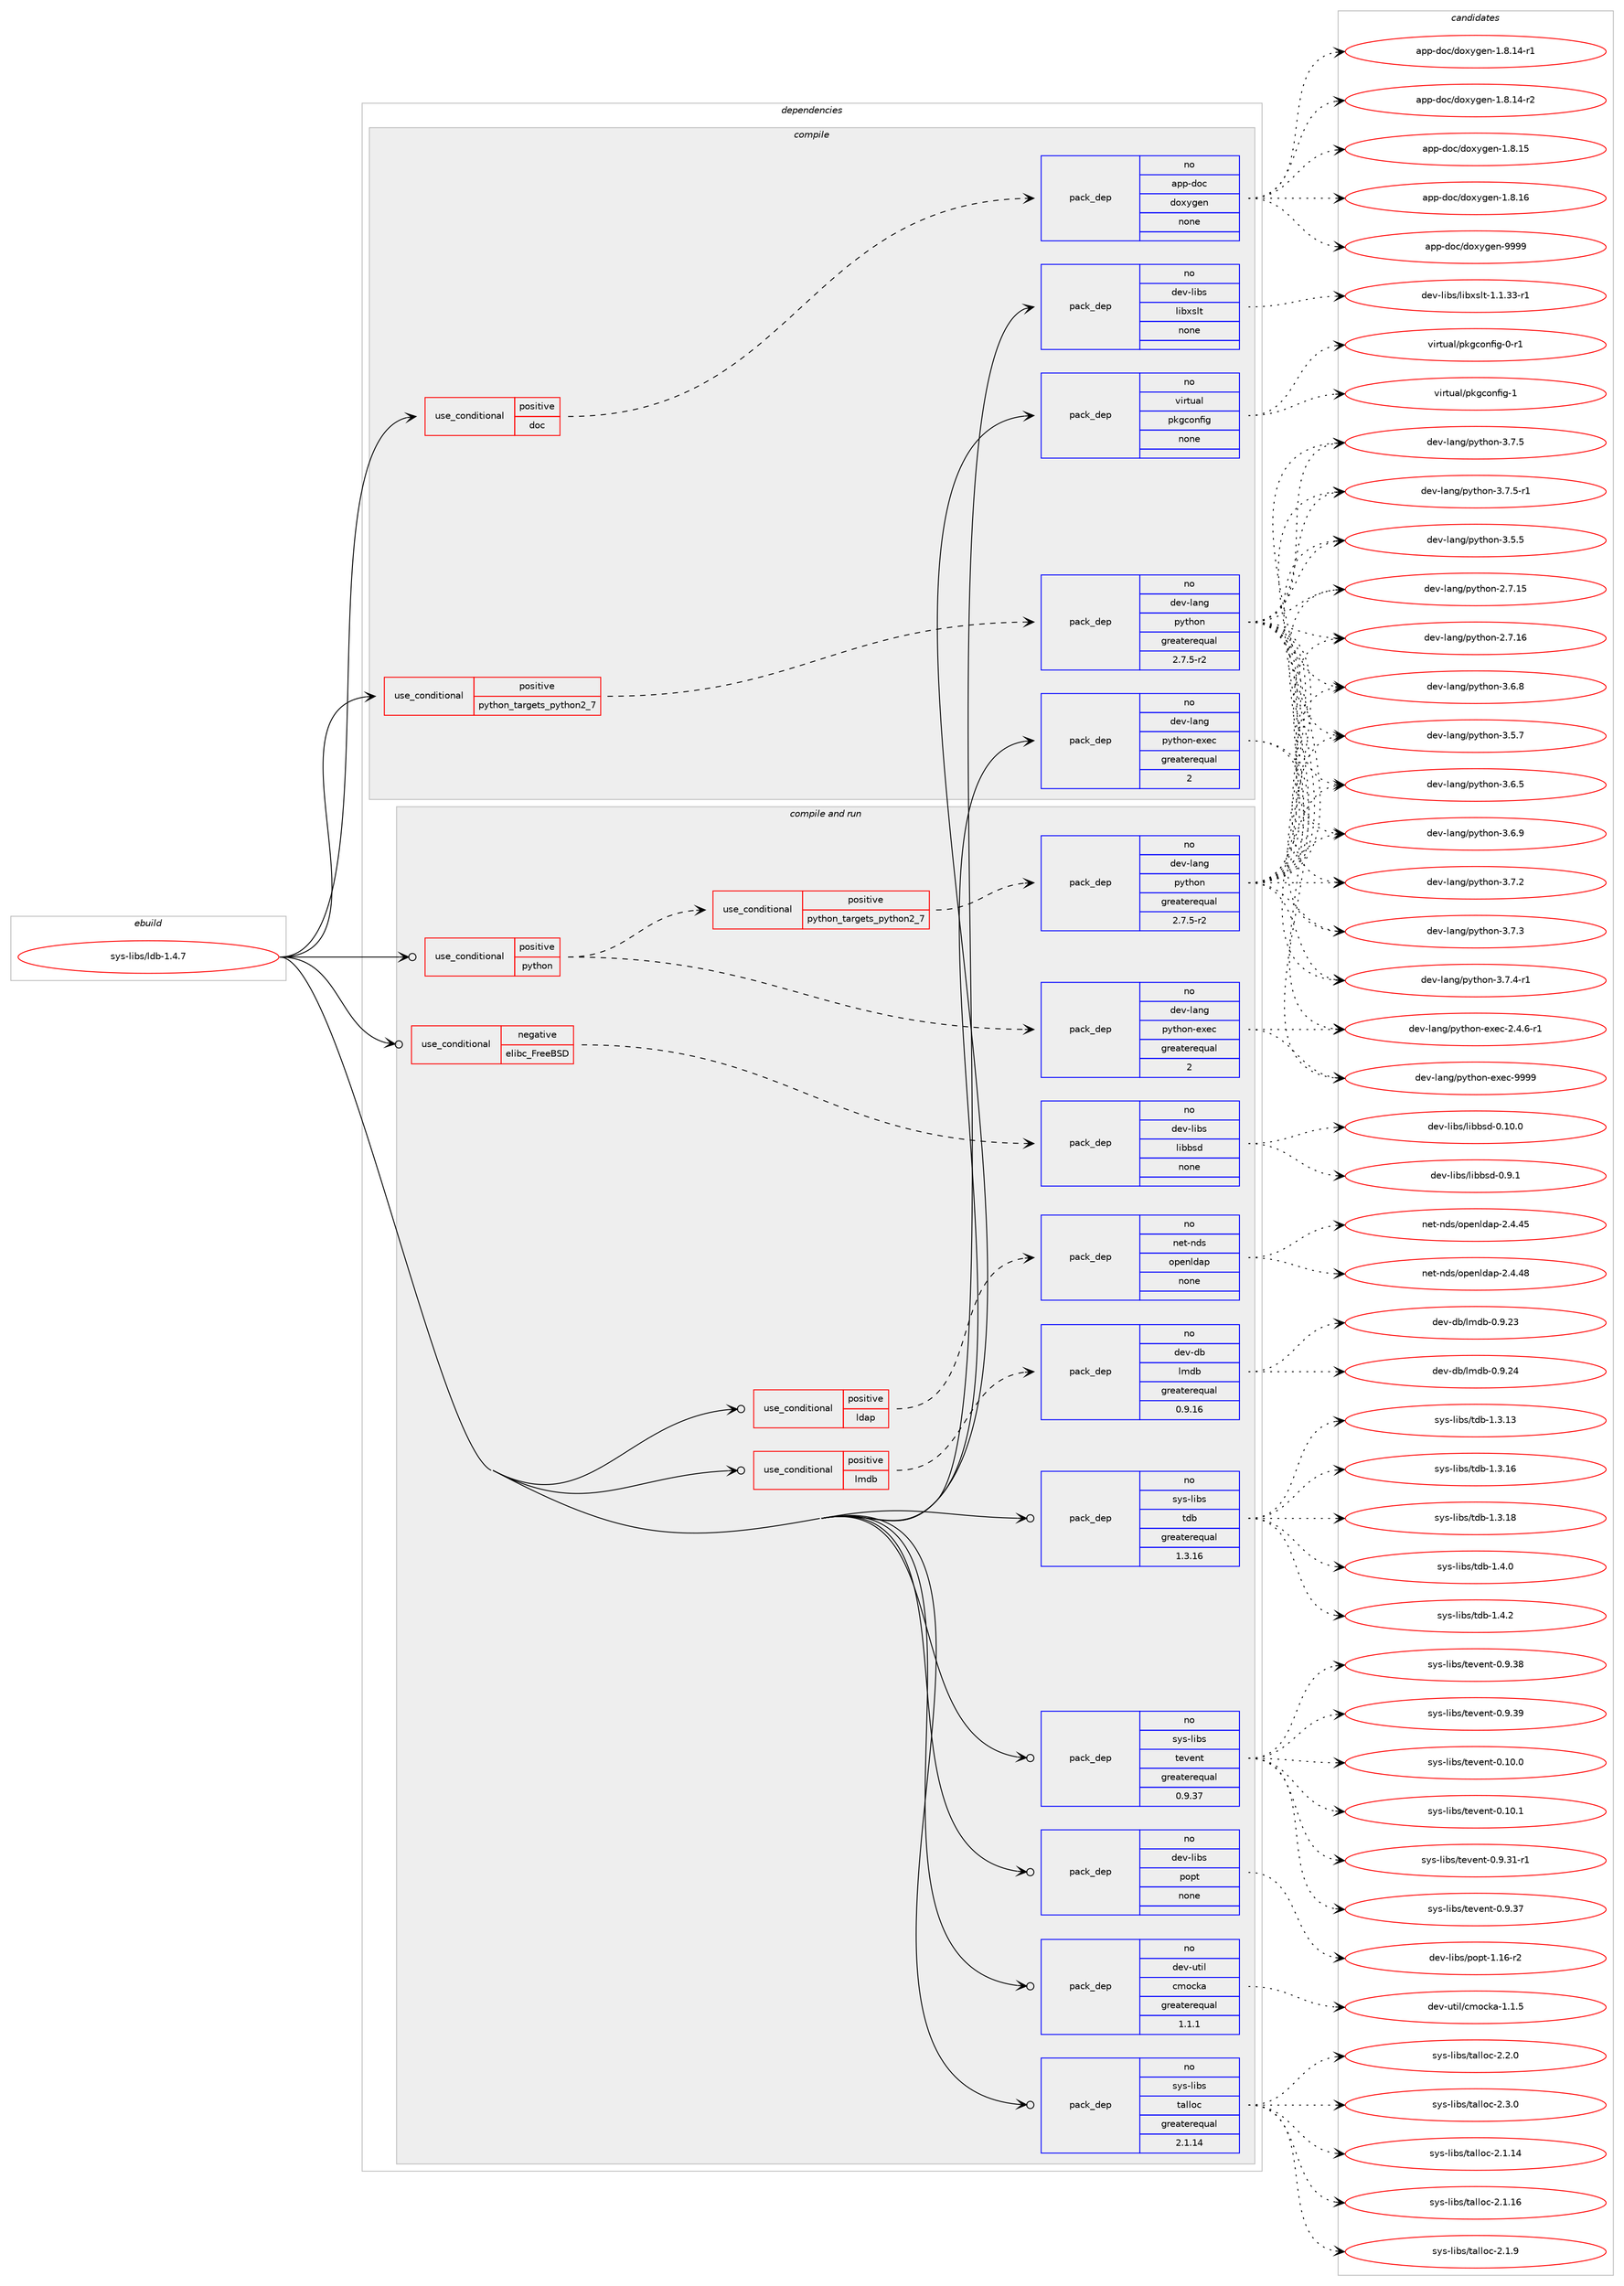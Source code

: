 digraph prolog {

# *************
# Graph options
# *************

newrank=true;
concentrate=true;
compound=true;
graph [rankdir=LR,fontname=Helvetica,fontsize=10,ranksep=1.5];#, ranksep=2.5, nodesep=0.2];
edge  [arrowhead=vee];
node  [fontname=Helvetica,fontsize=10];

# **********
# The ebuild
# **********

subgraph cluster_leftcol {
color=gray;
rank=same;
label=<<i>ebuild</i>>;
id [label="sys-libs/ldb-1.4.7", color=red, width=4, href="../sys-libs/ldb-1.4.7.svg"];
}

# ****************
# The dependencies
# ****************

subgraph cluster_midcol {
color=gray;
label=<<i>dependencies</i>>;
subgraph cluster_compile {
fillcolor="#eeeeee";
style=filled;
label=<<i>compile</i>>;
subgraph cond215534 {
dependency897226 [label=<<TABLE BORDER="0" CELLBORDER="1" CELLSPACING="0" CELLPADDING="4"><TR><TD ROWSPAN="3" CELLPADDING="10">use_conditional</TD></TR><TR><TD>positive</TD></TR><TR><TD>doc</TD></TR></TABLE>>, shape=none, color=red];
subgraph pack665940 {
dependency897227 [label=<<TABLE BORDER="0" CELLBORDER="1" CELLSPACING="0" CELLPADDING="4" WIDTH="220"><TR><TD ROWSPAN="6" CELLPADDING="30">pack_dep</TD></TR><TR><TD WIDTH="110">no</TD></TR><TR><TD>app-doc</TD></TR><TR><TD>doxygen</TD></TR><TR><TD>none</TD></TR><TR><TD></TD></TR></TABLE>>, shape=none, color=blue];
}
dependency897226:e -> dependency897227:w [weight=20,style="dashed",arrowhead="vee"];
}
id:e -> dependency897226:w [weight=20,style="solid",arrowhead="vee"];
subgraph cond215535 {
dependency897228 [label=<<TABLE BORDER="0" CELLBORDER="1" CELLSPACING="0" CELLPADDING="4"><TR><TD ROWSPAN="3" CELLPADDING="10">use_conditional</TD></TR><TR><TD>positive</TD></TR><TR><TD>python_targets_python2_7</TD></TR></TABLE>>, shape=none, color=red];
subgraph pack665941 {
dependency897229 [label=<<TABLE BORDER="0" CELLBORDER="1" CELLSPACING="0" CELLPADDING="4" WIDTH="220"><TR><TD ROWSPAN="6" CELLPADDING="30">pack_dep</TD></TR><TR><TD WIDTH="110">no</TD></TR><TR><TD>dev-lang</TD></TR><TR><TD>python</TD></TR><TR><TD>greaterequal</TD></TR><TR><TD>2.7.5-r2</TD></TR></TABLE>>, shape=none, color=blue];
}
dependency897228:e -> dependency897229:w [weight=20,style="dashed",arrowhead="vee"];
}
id:e -> dependency897228:w [weight=20,style="solid",arrowhead="vee"];
subgraph pack665942 {
dependency897230 [label=<<TABLE BORDER="0" CELLBORDER="1" CELLSPACING="0" CELLPADDING="4" WIDTH="220"><TR><TD ROWSPAN="6" CELLPADDING="30">pack_dep</TD></TR><TR><TD WIDTH="110">no</TD></TR><TR><TD>dev-lang</TD></TR><TR><TD>python-exec</TD></TR><TR><TD>greaterequal</TD></TR><TR><TD>2</TD></TR></TABLE>>, shape=none, color=blue];
}
id:e -> dependency897230:w [weight=20,style="solid",arrowhead="vee"];
subgraph pack665943 {
dependency897231 [label=<<TABLE BORDER="0" CELLBORDER="1" CELLSPACING="0" CELLPADDING="4" WIDTH="220"><TR><TD ROWSPAN="6" CELLPADDING="30">pack_dep</TD></TR><TR><TD WIDTH="110">no</TD></TR><TR><TD>dev-libs</TD></TR><TR><TD>libxslt</TD></TR><TR><TD>none</TD></TR><TR><TD></TD></TR></TABLE>>, shape=none, color=blue];
}
id:e -> dependency897231:w [weight=20,style="solid",arrowhead="vee"];
subgraph pack665944 {
dependency897232 [label=<<TABLE BORDER="0" CELLBORDER="1" CELLSPACING="0" CELLPADDING="4" WIDTH="220"><TR><TD ROWSPAN="6" CELLPADDING="30">pack_dep</TD></TR><TR><TD WIDTH="110">no</TD></TR><TR><TD>virtual</TD></TR><TR><TD>pkgconfig</TD></TR><TR><TD>none</TD></TR><TR><TD></TD></TR></TABLE>>, shape=none, color=blue];
}
id:e -> dependency897232:w [weight=20,style="solid",arrowhead="vee"];
}
subgraph cluster_compileandrun {
fillcolor="#eeeeee";
style=filled;
label=<<i>compile and run</i>>;
subgraph cond215536 {
dependency897233 [label=<<TABLE BORDER="0" CELLBORDER="1" CELLSPACING="0" CELLPADDING="4"><TR><TD ROWSPAN="3" CELLPADDING="10">use_conditional</TD></TR><TR><TD>negative</TD></TR><TR><TD>elibc_FreeBSD</TD></TR></TABLE>>, shape=none, color=red];
subgraph pack665945 {
dependency897234 [label=<<TABLE BORDER="0" CELLBORDER="1" CELLSPACING="0" CELLPADDING="4" WIDTH="220"><TR><TD ROWSPAN="6" CELLPADDING="30">pack_dep</TD></TR><TR><TD WIDTH="110">no</TD></TR><TR><TD>dev-libs</TD></TR><TR><TD>libbsd</TD></TR><TR><TD>none</TD></TR><TR><TD></TD></TR></TABLE>>, shape=none, color=blue];
}
dependency897233:e -> dependency897234:w [weight=20,style="dashed",arrowhead="vee"];
}
id:e -> dependency897233:w [weight=20,style="solid",arrowhead="odotvee"];
subgraph cond215537 {
dependency897235 [label=<<TABLE BORDER="0" CELLBORDER="1" CELLSPACING="0" CELLPADDING="4"><TR><TD ROWSPAN="3" CELLPADDING="10">use_conditional</TD></TR><TR><TD>positive</TD></TR><TR><TD>ldap</TD></TR></TABLE>>, shape=none, color=red];
subgraph pack665946 {
dependency897236 [label=<<TABLE BORDER="0" CELLBORDER="1" CELLSPACING="0" CELLPADDING="4" WIDTH="220"><TR><TD ROWSPAN="6" CELLPADDING="30">pack_dep</TD></TR><TR><TD WIDTH="110">no</TD></TR><TR><TD>net-nds</TD></TR><TR><TD>openldap</TD></TR><TR><TD>none</TD></TR><TR><TD></TD></TR></TABLE>>, shape=none, color=blue];
}
dependency897235:e -> dependency897236:w [weight=20,style="dashed",arrowhead="vee"];
}
id:e -> dependency897235:w [weight=20,style="solid",arrowhead="odotvee"];
subgraph cond215538 {
dependency897237 [label=<<TABLE BORDER="0" CELLBORDER="1" CELLSPACING="0" CELLPADDING="4"><TR><TD ROWSPAN="3" CELLPADDING="10">use_conditional</TD></TR><TR><TD>positive</TD></TR><TR><TD>lmdb</TD></TR></TABLE>>, shape=none, color=red];
subgraph pack665947 {
dependency897238 [label=<<TABLE BORDER="0" CELLBORDER="1" CELLSPACING="0" CELLPADDING="4" WIDTH="220"><TR><TD ROWSPAN="6" CELLPADDING="30">pack_dep</TD></TR><TR><TD WIDTH="110">no</TD></TR><TR><TD>dev-db</TD></TR><TR><TD>lmdb</TD></TR><TR><TD>greaterequal</TD></TR><TR><TD>0.9.16</TD></TR></TABLE>>, shape=none, color=blue];
}
dependency897237:e -> dependency897238:w [weight=20,style="dashed",arrowhead="vee"];
}
id:e -> dependency897237:w [weight=20,style="solid",arrowhead="odotvee"];
subgraph cond215539 {
dependency897239 [label=<<TABLE BORDER="0" CELLBORDER="1" CELLSPACING="0" CELLPADDING="4"><TR><TD ROWSPAN="3" CELLPADDING="10">use_conditional</TD></TR><TR><TD>positive</TD></TR><TR><TD>python</TD></TR></TABLE>>, shape=none, color=red];
subgraph cond215540 {
dependency897240 [label=<<TABLE BORDER="0" CELLBORDER="1" CELLSPACING="0" CELLPADDING="4"><TR><TD ROWSPAN="3" CELLPADDING="10">use_conditional</TD></TR><TR><TD>positive</TD></TR><TR><TD>python_targets_python2_7</TD></TR></TABLE>>, shape=none, color=red];
subgraph pack665948 {
dependency897241 [label=<<TABLE BORDER="0" CELLBORDER="1" CELLSPACING="0" CELLPADDING="4" WIDTH="220"><TR><TD ROWSPAN="6" CELLPADDING="30">pack_dep</TD></TR><TR><TD WIDTH="110">no</TD></TR><TR><TD>dev-lang</TD></TR><TR><TD>python</TD></TR><TR><TD>greaterequal</TD></TR><TR><TD>2.7.5-r2</TD></TR></TABLE>>, shape=none, color=blue];
}
dependency897240:e -> dependency897241:w [weight=20,style="dashed",arrowhead="vee"];
}
dependency897239:e -> dependency897240:w [weight=20,style="dashed",arrowhead="vee"];
subgraph pack665949 {
dependency897242 [label=<<TABLE BORDER="0" CELLBORDER="1" CELLSPACING="0" CELLPADDING="4" WIDTH="220"><TR><TD ROWSPAN="6" CELLPADDING="30">pack_dep</TD></TR><TR><TD WIDTH="110">no</TD></TR><TR><TD>dev-lang</TD></TR><TR><TD>python-exec</TD></TR><TR><TD>greaterequal</TD></TR><TR><TD>2</TD></TR></TABLE>>, shape=none, color=blue];
}
dependency897239:e -> dependency897242:w [weight=20,style="dashed",arrowhead="vee"];
}
id:e -> dependency897239:w [weight=20,style="solid",arrowhead="odotvee"];
subgraph pack665950 {
dependency897243 [label=<<TABLE BORDER="0" CELLBORDER="1" CELLSPACING="0" CELLPADDING="4" WIDTH="220"><TR><TD ROWSPAN="6" CELLPADDING="30">pack_dep</TD></TR><TR><TD WIDTH="110">no</TD></TR><TR><TD>dev-libs</TD></TR><TR><TD>popt</TD></TR><TR><TD>none</TD></TR><TR><TD></TD></TR></TABLE>>, shape=none, color=blue];
}
id:e -> dependency897243:w [weight=20,style="solid",arrowhead="odotvee"];
subgraph pack665951 {
dependency897244 [label=<<TABLE BORDER="0" CELLBORDER="1" CELLSPACING="0" CELLPADDING="4" WIDTH="220"><TR><TD ROWSPAN="6" CELLPADDING="30">pack_dep</TD></TR><TR><TD WIDTH="110">no</TD></TR><TR><TD>dev-util</TD></TR><TR><TD>cmocka</TD></TR><TR><TD>greaterequal</TD></TR><TR><TD>1.1.1</TD></TR></TABLE>>, shape=none, color=blue];
}
id:e -> dependency897244:w [weight=20,style="solid",arrowhead="odotvee"];
subgraph pack665952 {
dependency897245 [label=<<TABLE BORDER="0" CELLBORDER="1" CELLSPACING="0" CELLPADDING="4" WIDTH="220"><TR><TD ROWSPAN="6" CELLPADDING="30">pack_dep</TD></TR><TR><TD WIDTH="110">no</TD></TR><TR><TD>sys-libs</TD></TR><TR><TD>talloc</TD></TR><TR><TD>greaterequal</TD></TR><TR><TD>2.1.14</TD></TR></TABLE>>, shape=none, color=blue];
}
id:e -> dependency897245:w [weight=20,style="solid",arrowhead="odotvee"];
subgraph pack665953 {
dependency897246 [label=<<TABLE BORDER="0" CELLBORDER="1" CELLSPACING="0" CELLPADDING="4" WIDTH="220"><TR><TD ROWSPAN="6" CELLPADDING="30">pack_dep</TD></TR><TR><TD WIDTH="110">no</TD></TR><TR><TD>sys-libs</TD></TR><TR><TD>tdb</TD></TR><TR><TD>greaterequal</TD></TR><TR><TD>1.3.16</TD></TR></TABLE>>, shape=none, color=blue];
}
id:e -> dependency897246:w [weight=20,style="solid",arrowhead="odotvee"];
subgraph pack665954 {
dependency897247 [label=<<TABLE BORDER="0" CELLBORDER="1" CELLSPACING="0" CELLPADDING="4" WIDTH="220"><TR><TD ROWSPAN="6" CELLPADDING="30">pack_dep</TD></TR><TR><TD WIDTH="110">no</TD></TR><TR><TD>sys-libs</TD></TR><TR><TD>tevent</TD></TR><TR><TD>greaterequal</TD></TR><TR><TD>0.9.37</TD></TR></TABLE>>, shape=none, color=blue];
}
id:e -> dependency897247:w [weight=20,style="solid",arrowhead="odotvee"];
}
subgraph cluster_run {
fillcolor="#eeeeee";
style=filled;
label=<<i>run</i>>;
}
}

# **************
# The candidates
# **************

subgraph cluster_choices {
rank=same;
color=gray;
label=<<i>candidates</i>>;

subgraph choice665940 {
color=black;
nodesep=1;
choice97112112451001119947100111120121103101110454946564649524511449 [label="app-doc/doxygen-1.8.14-r1", color=red, width=4,href="../app-doc/doxygen-1.8.14-r1.svg"];
choice97112112451001119947100111120121103101110454946564649524511450 [label="app-doc/doxygen-1.8.14-r2", color=red, width=4,href="../app-doc/doxygen-1.8.14-r2.svg"];
choice9711211245100111994710011112012110310111045494656464953 [label="app-doc/doxygen-1.8.15", color=red, width=4,href="../app-doc/doxygen-1.8.15.svg"];
choice9711211245100111994710011112012110310111045494656464954 [label="app-doc/doxygen-1.8.16", color=red, width=4,href="../app-doc/doxygen-1.8.16.svg"];
choice971121124510011199471001111201211031011104557575757 [label="app-doc/doxygen-9999", color=red, width=4,href="../app-doc/doxygen-9999.svg"];
dependency897227:e -> choice97112112451001119947100111120121103101110454946564649524511449:w [style=dotted,weight="100"];
dependency897227:e -> choice97112112451001119947100111120121103101110454946564649524511450:w [style=dotted,weight="100"];
dependency897227:e -> choice9711211245100111994710011112012110310111045494656464953:w [style=dotted,weight="100"];
dependency897227:e -> choice9711211245100111994710011112012110310111045494656464954:w [style=dotted,weight="100"];
dependency897227:e -> choice971121124510011199471001111201211031011104557575757:w [style=dotted,weight="100"];
}
subgraph choice665941 {
color=black;
nodesep=1;
choice10010111845108971101034711212111610411111045504655464953 [label="dev-lang/python-2.7.15", color=red, width=4,href="../dev-lang/python-2.7.15.svg"];
choice10010111845108971101034711212111610411111045504655464954 [label="dev-lang/python-2.7.16", color=red, width=4,href="../dev-lang/python-2.7.16.svg"];
choice100101118451089711010347112121116104111110455146534653 [label="dev-lang/python-3.5.5", color=red, width=4,href="../dev-lang/python-3.5.5.svg"];
choice100101118451089711010347112121116104111110455146534655 [label="dev-lang/python-3.5.7", color=red, width=4,href="../dev-lang/python-3.5.7.svg"];
choice100101118451089711010347112121116104111110455146544653 [label="dev-lang/python-3.6.5", color=red, width=4,href="../dev-lang/python-3.6.5.svg"];
choice100101118451089711010347112121116104111110455146544656 [label="dev-lang/python-3.6.8", color=red, width=4,href="../dev-lang/python-3.6.8.svg"];
choice100101118451089711010347112121116104111110455146544657 [label="dev-lang/python-3.6.9", color=red, width=4,href="../dev-lang/python-3.6.9.svg"];
choice100101118451089711010347112121116104111110455146554650 [label="dev-lang/python-3.7.2", color=red, width=4,href="../dev-lang/python-3.7.2.svg"];
choice100101118451089711010347112121116104111110455146554651 [label="dev-lang/python-3.7.3", color=red, width=4,href="../dev-lang/python-3.7.3.svg"];
choice1001011184510897110103471121211161041111104551465546524511449 [label="dev-lang/python-3.7.4-r1", color=red, width=4,href="../dev-lang/python-3.7.4-r1.svg"];
choice100101118451089711010347112121116104111110455146554653 [label="dev-lang/python-3.7.5", color=red, width=4,href="../dev-lang/python-3.7.5.svg"];
choice1001011184510897110103471121211161041111104551465546534511449 [label="dev-lang/python-3.7.5-r1", color=red, width=4,href="../dev-lang/python-3.7.5-r1.svg"];
dependency897229:e -> choice10010111845108971101034711212111610411111045504655464953:w [style=dotted,weight="100"];
dependency897229:e -> choice10010111845108971101034711212111610411111045504655464954:w [style=dotted,weight="100"];
dependency897229:e -> choice100101118451089711010347112121116104111110455146534653:w [style=dotted,weight="100"];
dependency897229:e -> choice100101118451089711010347112121116104111110455146534655:w [style=dotted,weight="100"];
dependency897229:e -> choice100101118451089711010347112121116104111110455146544653:w [style=dotted,weight="100"];
dependency897229:e -> choice100101118451089711010347112121116104111110455146544656:w [style=dotted,weight="100"];
dependency897229:e -> choice100101118451089711010347112121116104111110455146544657:w [style=dotted,weight="100"];
dependency897229:e -> choice100101118451089711010347112121116104111110455146554650:w [style=dotted,weight="100"];
dependency897229:e -> choice100101118451089711010347112121116104111110455146554651:w [style=dotted,weight="100"];
dependency897229:e -> choice1001011184510897110103471121211161041111104551465546524511449:w [style=dotted,weight="100"];
dependency897229:e -> choice100101118451089711010347112121116104111110455146554653:w [style=dotted,weight="100"];
dependency897229:e -> choice1001011184510897110103471121211161041111104551465546534511449:w [style=dotted,weight="100"];
}
subgraph choice665942 {
color=black;
nodesep=1;
choice10010111845108971101034711212111610411111045101120101994550465246544511449 [label="dev-lang/python-exec-2.4.6-r1", color=red, width=4,href="../dev-lang/python-exec-2.4.6-r1.svg"];
choice10010111845108971101034711212111610411111045101120101994557575757 [label="dev-lang/python-exec-9999", color=red, width=4,href="../dev-lang/python-exec-9999.svg"];
dependency897230:e -> choice10010111845108971101034711212111610411111045101120101994550465246544511449:w [style=dotted,weight="100"];
dependency897230:e -> choice10010111845108971101034711212111610411111045101120101994557575757:w [style=dotted,weight="100"];
}
subgraph choice665943 {
color=black;
nodesep=1;
choice10010111845108105981154710810598120115108116454946494651514511449 [label="dev-libs/libxslt-1.1.33-r1", color=red, width=4,href="../dev-libs/libxslt-1.1.33-r1.svg"];
dependency897231:e -> choice10010111845108105981154710810598120115108116454946494651514511449:w [style=dotted,weight="100"];
}
subgraph choice665944 {
color=black;
nodesep=1;
choice11810511411611797108471121071039911111010210510345484511449 [label="virtual/pkgconfig-0-r1", color=red, width=4,href="../virtual/pkgconfig-0-r1.svg"];
choice1181051141161179710847112107103991111101021051034549 [label="virtual/pkgconfig-1", color=red, width=4,href="../virtual/pkgconfig-1.svg"];
dependency897232:e -> choice11810511411611797108471121071039911111010210510345484511449:w [style=dotted,weight="100"];
dependency897232:e -> choice1181051141161179710847112107103991111101021051034549:w [style=dotted,weight="100"];
}
subgraph choice665945 {
color=black;
nodesep=1;
choice100101118451081059811547108105989811510045484649484648 [label="dev-libs/libbsd-0.10.0", color=red, width=4,href="../dev-libs/libbsd-0.10.0.svg"];
choice1001011184510810598115471081059898115100454846574649 [label="dev-libs/libbsd-0.9.1", color=red, width=4,href="../dev-libs/libbsd-0.9.1.svg"];
dependency897234:e -> choice100101118451081059811547108105989811510045484649484648:w [style=dotted,weight="100"];
dependency897234:e -> choice1001011184510810598115471081059898115100454846574649:w [style=dotted,weight="100"];
}
subgraph choice665946 {
color=black;
nodesep=1;
choice11010111645110100115471111121011101081009711245504652465253 [label="net-nds/openldap-2.4.45", color=red, width=4,href="../net-nds/openldap-2.4.45.svg"];
choice11010111645110100115471111121011101081009711245504652465256 [label="net-nds/openldap-2.4.48", color=red, width=4,href="../net-nds/openldap-2.4.48.svg"];
dependency897236:e -> choice11010111645110100115471111121011101081009711245504652465253:w [style=dotted,weight="100"];
dependency897236:e -> choice11010111645110100115471111121011101081009711245504652465256:w [style=dotted,weight="100"];
}
subgraph choice665947 {
color=black;
nodesep=1;
choice1001011184510098471081091009845484657465051 [label="dev-db/lmdb-0.9.23", color=red, width=4,href="../dev-db/lmdb-0.9.23.svg"];
choice1001011184510098471081091009845484657465052 [label="dev-db/lmdb-0.9.24", color=red, width=4,href="../dev-db/lmdb-0.9.24.svg"];
dependency897238:e -> choice1001011184510098471081091009845484657465051:w [style=dotted,weight="100"];
dependency897238:e -> choice1001011184510098471081091009845484657465052:w [style=dotted,weight="100"];
}
subgraph choice665948 {
color=black;
nodesep=1;
choice10010111845108971101034711212111610411111045504655464953 [label="dev-lang/python-2.7.15", color=red, width=4,href="../dev-lang/python-2.7.15.svg"];
choice10010111845108971101034711212111610411111045504655464954 [label="dev-lang/python-2.7.16", color=red, width=4,href="../dev-lang/python-2.7.16.svg"];
choice100101118451089711010347112121116104111110455146534653 [label="dev-lang/python-3.5.5", color=red, width=4,href="../dev-lang/python-3.5.5.svg"];
choice100101118451089711010347112121116104111110455146534655 [label="dev-lang/python-3.5.7", color=red, width=4,href="../dev-lang/python-3.5.7.svg"];
choice100101118451089711010347112121116104111110455146544653 [label="dev-lang/python-3.6.5", color=red, width=4,href="../dev-lang/python-3.6.5.svg"];
choice100101118451089711010347112121116104111110455146544656 [label="dev-lang/python-3.6.8", color=red, width=4,href="../dev-lang/python-3.6.8.svg"];
choice100101118451089711010347112121116104111110455146544657 [label="dev-lang/python-3.6.9", color=red, width=4,href="../dev-lang/python-3.6.9.svg"];
choice100101118451089711010347112121116104111110455146554650 [label="dev-lang/python-3.7.2", color=red, width=4,href="../dev-lang/python-3.7.2.svg"];
choice100101118451089711010347112121116104111110455146554651 [label="dev-lang/python-3.7.3", color=red, width=4,href="../dev-lang/python-3.7.3.svg"];
choice1001011184510897110103471121211161041111104551465546524511449 [label="dev-lang/python-3.7.4-r1", color=red, width=4,href="../dev-lang/python-3.7.4-r1.svg"];
choice100101118451089711010347112121116104111110455146554653 [label="dev-lang/python-3.7.5", color=red, width=4,href="../dev-lang/python-3.7.5.svg"];
choice1001011184510897110103471121211161041111104551465546534511449 [label="dev-lang/python-3.7.5-r1", color=red, width=4,href="../dev-lang/python-3.7.5-r1.svg"];
dependency897241:e -> choice10010111845108971101034711212111610411111045504655464953:w [style=dotted,weight="100"];
dependency897241:e -> choice10010111845108971101034711212111610411111045504655464954:w [style=dotted,weight="100"];
dependency897241:e -> choice100101118451089711010347112121116104111110455146534653:w [style=dotted,weight="100"];
dependency897241:e -> choice100101118451089711010347112121116104111110455146534655:w [style=dotted,weight="100"];
dependency897241:e -> choice100101118451089711010347112121116104111110455146544653:w [style=dotted,weight="100"];
dependency897241:e -> choice100101118451089711010347112121116104111110455146544656:w [style=dotted,weight="100"];
dependency897241:e -> choice100101118451089711010347112121116104111110455146544657:w [style=dotted,weight="100"];
dependency897241:e -> choice100101118451089711010347112121116104111110455146554650:w [style=dotted,weight="100"];
dependency897241:e -> choice100101118451089711010347112121116104111110455146554651:w [style=dotted,weight="100"];
dependency897241:e -> choice1001011184510897110103471121211161041111104551465546524511449:w [style=dotted,weight="100"];
dependency897241:e -> choice100101118451089711010347112121116104111110455146554653:w [style=dotted,weight="100"];
dependency897241:e -> choice1001011184510897110103471121211161041111104551465546534511449:w [style=dotted,weight="100"];
}
subgraph choice665949 {
color=black;
nodesep=1;
choice10010111845108971101034711212111610411111045101120101994550465246544511449 [label="dev-lang/python-exec-2.4.6-r1", color=red, width=4,href="../dev-lang/python-exec-2.4.6-r1.svg"];
choice10010111845108971101034711212111610411111045101120101994557575757 [label="dev-lang/python-exec-9999", color=red, width=4,href="../dev-lang/python-exec-9999.svg"];
dependency897242:e -> choice10010111845108971101034711212111610411111045101120101994550465246544511449:w [style=dotted,weight="100"];
dependency897242:e -> choice10010111845108971101034711212111610411111045101120101994557575757:w [style=dotted,weight="100"];
}
subgraph choice665950 {
color=black;
nodesep=1;
choice10010111845108105981154711211111211645494649544511450 [label="dev-libs/popt-1.16-r2", color=red, width=4,href="../dev-libs/popt-1.16-r2.svg"];
dependency897243:e -> choice10010111845108105981154711211111211645494649544511450:w [style=dotted,weight="100"];
}
subgraph choice665951 {
color=black;
nodesep=1;
choice1001011184511711610510847991091119910797454946494653 [label="dev-util/cmocka-1.1.5", color=red, width=4,href="../dev-util/cmocka-1.1.5.svg"];
dependency897244:e -> choice1001011184511711610510847991091119910797454946494653:w [style=dotted,weight="100"];
}
subgraph choice665952 {
color=black;
nodesep=1;
choice115121115451081059811547116971081081119945504649464952 [label="sys-libs/talloc-2.1.14", color=red, width=4,href="../sys-libs/talloc-2.1.14.svg"];
choice115121115451081059811547116971081081119945504649464954 [label="sys-libs/talloc-2.1.16", color=red, width=4,href="../sys-libs/talloc-2.1.16.svg"];
choice1151211154510810598115471169710810811199455046494657 [label="sys-libs/talloc-2.1.9", color=red, width=4,href="../sys-libs/talloc-2.1.9.svg"];
choice1151211154510810598115471169710810811199455046504648 [label="sys-libs/talloc-2.2.0", color=red, width=4,href="../sys-libs/talloc-2.2.0.svg"];
choice1151211154510810598115471169710810811199455046514648 [label="sys-libs/talloc-2.3.0", color=red, width=4,href="../sys-libs/talloc-2.3.0.svg"];
dependency897245:e -> choice115121115451081059811547116971081081119945504649464952:w [style=dotted,weight="100"];
dependency897245:e -> choice115121115451081059811547116971081081119945504649464954:w [style=dotted,weight="100"];
dependency897245:e -> choice1151211154510810598115471169710810811199455046494657:w [style=dotted,weight="100"];
dependency897245:e -> choice1151211154510810598115471169710810811199455046504648:w [style=dotted,weight="100"];
dependency897245:e -> choice1151211154510810598115471169710810811199455046514648:w [style=dotted,weight="100"];
}
subgraph choice665953 {
color=black;
nodesep=1;
choice1151211154510810598115471161009845494651464951 [label="sys-libs/tdb-1.3.13", color=red, width=4,href="../sys-libs/tdb-1.3.13.svg"];
choice1151211154510810598115471161009845494651464954 [label="sys-libs/tdb-1.3.16", color=red, width=4,href="../sys-libs/tdb-1.3.16.svg"];
choice1151211154510810598115471161009845494651464956 [label="sys-libs/tdb-1.3.18", color=red, width=4,href="../sys-libs/tdb-1.3.18.svg"];
choice11512111545108105981154711610098454946524648 [label="sys-libs/tdb-1.4.0", color=red, width=4,href="../sys-libs/tdb-1.4.0.svg"];
choice11512111545108105981154711610098454946524650 [label="sys-libs/tdb-1.4.2", color=red, width=4,href="../sys-libs/tdb-1.4.2.svg"];
dependency897246:e -> choice1151211154510810598115471161009845494651464951:w [style=dotted,weight="100"];
dependency897246:e -> choice1151211154510810598115471161009845494651464954:w [style=dotted,weight="100"];
dependency897246:e -> choice1151211154510810598115471161009845494651464956:w [style=dotted,weight="100"];
dependency897246:e -> choice11512111545108105981154711610098454946524648:w [style=dotted,weight="100"];
dependency897246:e -> choice11512111545108105981154711610098454946524650:w [style=dotted,weight="100"];
}
subgraph choice665954 {
color=black;
nodesep=1;
choice11512111545108105981154711610111810111011645484649484648 [label="sys-libs/tevent-0.10.0", color=red, width=4,href="../sys-libs/tevent-0.10.0.svg"];
choice11512111545108105981154711610111810111011645484649484649 [label="sys-libs/tevent-0.10.1", color=red, width=4,href="../sys-libs/tevent-0.10.1.svg"];
choice115121115451081059811547116101118101110116454846574651494511449 [label="sys-libs/tevent-0.9.31-r1", color=red, width=4,href="../sys-libs/tevent-0.9.31-r1.svg"];
choice11512111545108105981154711610111810111011645484657465155 [label="sys-libs/tevent-0.9.37", color=red, width=4,href="../sys-libs/tevent-0.9.37.svg"];
choice11512111545108105981154711610111810111011645484657465156 [label="sys-libs/tevent-0.9.38", color=red, width=4,href="../sys-libs/tevent-0.9.38.svg"];
choice11512111545108105981154711610111810111011645484657465157 [label="sys-libs/tevent-0.9.39", color=red, width=4,href="../sys-libs/tevent-0.9.39.svg"];
dependency897247:e -> choice11512111545108105981154711610111810111011645484649484648:w [style=dotted,weight="100"];
dependency897247:e -> choice11512111545108105981154711610111810111011645484649484649:w [style=dotted,weight="100"];
dependency897247:e -> choice115121115451081059811547116101118101110116454846574651494511449:w [style=dotted,weight="100"];
dependency897247:e -> choice11512111545108105981154711610111810111011645484657465155:w [style=dotted,weight="100"];
dependency897247:e -> choice11512111545108105981154711610111810111011645484657465156:w [style=dotted,weight="100"];
dependency897247:e -> choice11512111545108105981154711610111810111011645484657465157:w [style=dotted,weight="100"];
}
}

}
